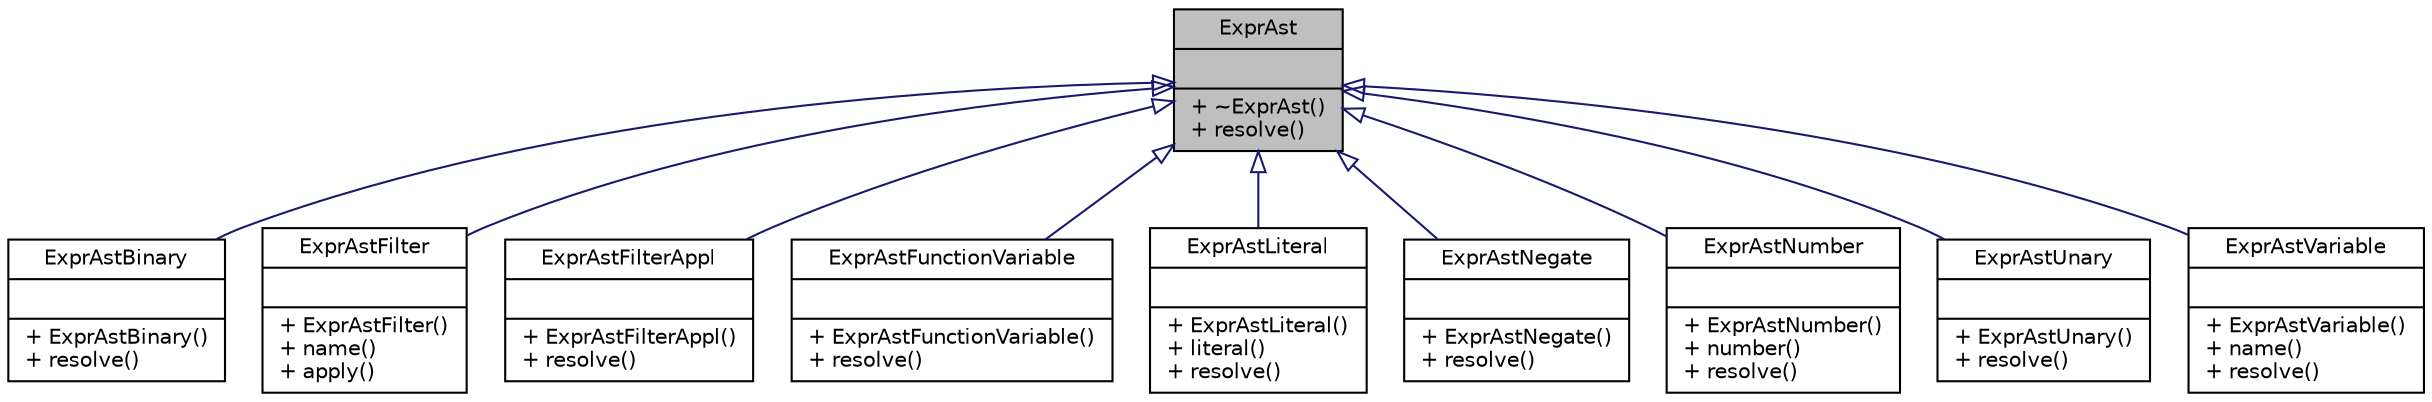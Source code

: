 digraph "ExprAst"
{
 // LATEX_PDF_SIZE
  edge [fontname="Helvetica",fontsize="10",labelfontname="Helvetica",labelfontsize="10"];
  node [fontname="Helvetica",fontsize="10",shape=record];
  Node1 [label="{ExprAst\n||+ ~ExprAst()\l+ resolve()\l}",height=0.2,width=0.4,color="black", fillcolor="grey75", style="filled", fontcolor="black",tooltip="Base class for all nodes in the abstract syntax tree of an expression."];
  Node1 -> Node2 [dir="back",color="midnightblue",fontsize="10",style="solid",arrowtail="onormal",fontname="Helvetica"];
  Node2 [label="{ExprAstBinary\n||+ ExprAstBinary()\l+ resolve()\l}",height=0.2,width=0.4,color="black", fillcolor="white", style="filled",URL="$classExprAstBinary.html",tooltip="Class representing a binary operator in the AST."];
  Node1 -> Node3 [dir="back",color="midnightblue",fontsize="10",style="solid",arrowtail="onormal",fontname="Helvetica"];
  Node3 [label="{ExprAstFilter\n||+ ExprAstFilter()\l+ name()\l+ apply()\l}",height=0.2,width=0.4,color="black", fillcolor="white", style="filled",URL="$classExprAstFilter.html",tooltip="Class representing a filter in the AST."];
  Node1 -> Node4 [dir="back",color="midnightblue",fontsize="10",style="solid",arrowtail="onormal",fontname="Helvetica"];
  Node4 [label="{ExprAstFilterAppl\n||+ ExprAstFilterAppl()\l+ resolve()\l}",height=0.2,width=0.4,color="black", fillcolor="white", style="filled",URL="$classExprAstFilterAppl.html",tooltip="Class representing a filter applied to an expression in the AST."];
  Node1 -> Node5 [dir="back",color="midnightblue",fontsize="10",style="solid",arrowtail="onormal",fontname="Helvetica"];
  Node5 [label="{ExprAstFunctionVariable\n||+ ExprAstFunctionVariable()\l+ resolve()\l}",height=0.2,width=0.4,color="black", fillcolor="white", style="filled",URL="$classExprAstFunctionVariable.html",tooltip=" "];
  Node1 -> Node6 [dir="back",color="midnightblue",fontsize="10",style="solid",arrowtail="onormal",fontname="Helvetica"];
  Node6 [label="{ExprAstLiteral\n||+ ExprAstLiteral()\l+ literal()\l+ resolve()\l}",height=0.2,width=0.4,color="black", fillcolor="white", style="filled",URL="$classExprAstLiteral.html",tooltip="Class representing a string literal in the AST."];
  Node1 -> Node7 [dir="back",color="midnightblue",fontsize="10",style="solid",arrowtail="onormal",fontname="Helvetica"];
  Node7 [label="{ExprAstNegate\n||+ ExprAstNegate()\l+ resolve()\l}",height=0.2,width=0.4,color="black", fillcolor="white", style="filled",URL="$classExprAstNegate.html",tooltip="Class representing a negation (not) operator in the AST."];
  Node1 -> Node8 [dir="back",color="midnightblue",fontsize="10",style="solid",arrowtail="onormal",fontname="Helvetica"];
  Node8 [label="{ExprAstNumber\n||+ ExprAstNumber()\l+ number()\l+ resolve()\l}",height=0.2,width=0.4,color="black", fillcolor="white", style="filled",URL="$classExprAstNumber.html",tooltip="Class representing a number in the AST."];
  Node1 -> Node9 [dir="back",color="midnightblue",fontsize="10",style="solid",arrowtail="onormal",fontname="Helvetica"];
  Node9 [label="{ExprAstUnary\n||+ ExprAstUnary()\l+ resolve()\l}",height=0.2,width=0.4,color="black", fillcolor="white", style="filled",URL="$classExprAstUnary.html",tooltip=" "];
  Node1 -> Node10 [dir="back",color="midnightblue",fontsize="10",style="solid",arrowtail="onormal",fontname="Helvetica"];
  Node10 [label="{ExprAstVariable\n||+ ExprAstVariable()\l+ name()\l+ resolve()\l}",height=0.2,width=0.4,color="black", fillcolor="white", style="filled",URL="$classExprAstVariable.html",tooltip="Class representing a variable in the AST."];
}
